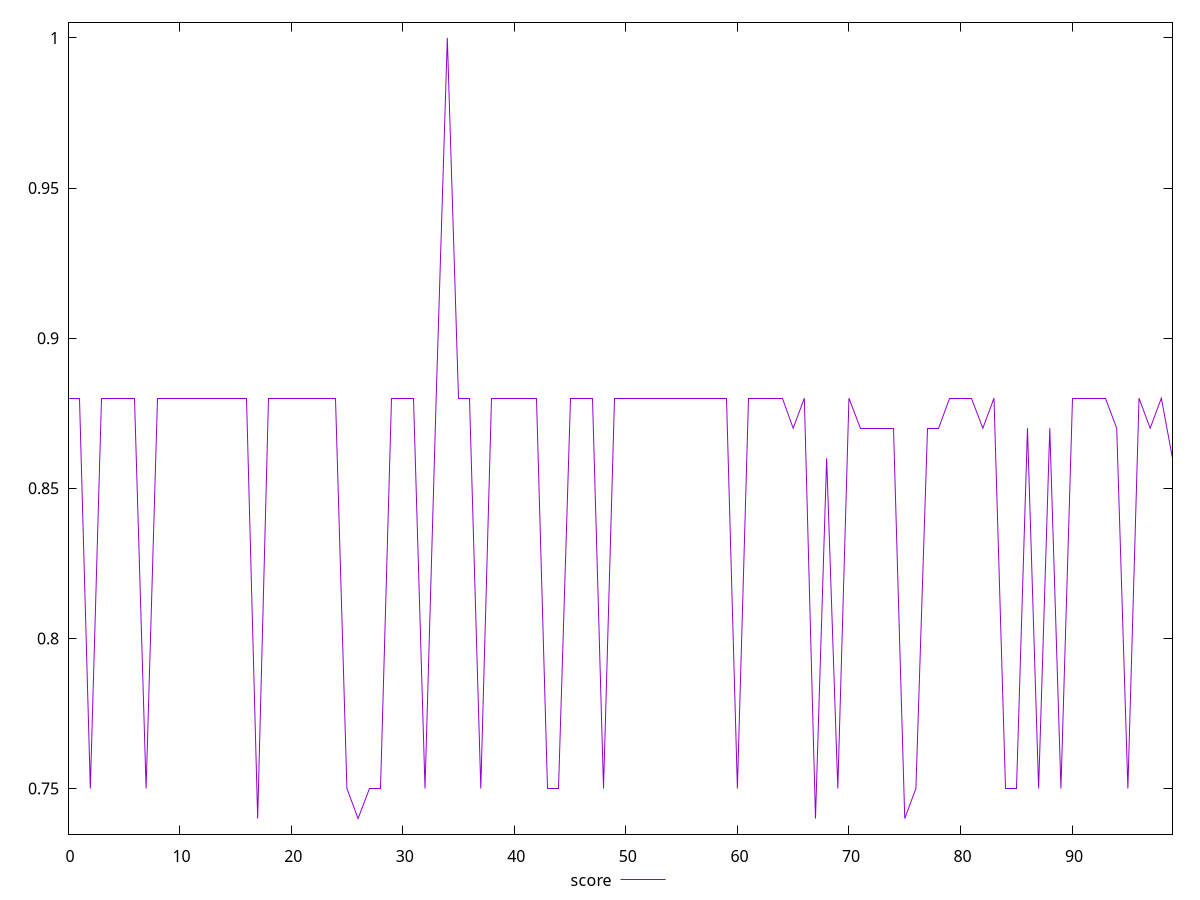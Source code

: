 reset

$score <<EOF
0 0.88
1 0.88
2 0.75
3 0.88
4 0.88
5 0.88
6 0.88
7 0.75
8 0.88
9 0.88
10 0.88
11 0.88
12 0.88
13 0.88
14 0.88
15 0.88
16 0.88
17 0.74
18 0.88
19 0.88
20 0.88
21 0.88
22 0.88
23 0.88
24 0.88
25 0.75
26 0.74
27 0.75
28 0.75
29 0.88
30 0.88
31 0.88
32 0.75
33 0.88
34 1
35 0.88
36 0.88
37 0.75
38 0.88
39 0.88
40 0.88
41 0.88
42 0.88
43 0.75
44 0.75
45 0.88
46 0.88
47 0.88
48 0.75
49 0.88
50 0.88
51 0.88
52 0.88
53 0.88
54 0.88
55 0.88
56 0.88
57 0.88
58 0.88
59 0.88
60 0.75
61 0.88
62 0.88
63 0.88
64 0.88
65 0.87
66 0.88
67 0.74
68 0.86
69 0.75
70 0.88
71 0.87
72 0.87
73 0.87
74 0.87
75 0.74
76 0.75
77 0.87
78 0.87
79 0.88
80 0.88
81 0.88
82 0.87
83 0.88
84 0.75
85 0.75
86 0.87
87 0.75
88 0.87
89 0.75
90 0.88
91 0.88
92 0.88
93 0.88
94 0.87
95 0.75
96 0.88
97 0.87
98 0.88
99 0.86
EOF

set key outside below
set xrange [0:99]
set yrange [0.7348:1.0052]
set trange [0.7348:1.0052]
set terminal svg size 640, 500 enhanced background rgb 'white'
set output "report_00018_2021-02-10T15-25-16.877Z/offscreen-images/samples/pages+cached/score/values.svg"

plot $score title "score" with line

reset
